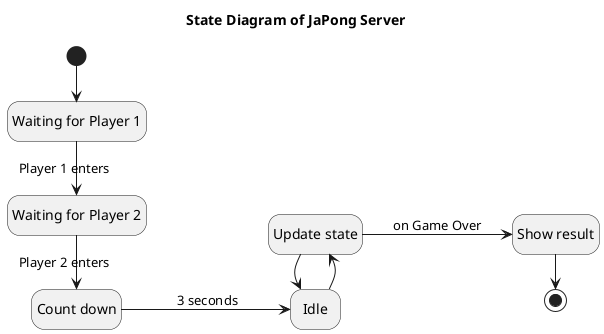 @startuml

left to right direction
hide empty description

title "State Diagram of JaPong Server"

state "Waiting for Player 1" as Wait1P
state "Waiting for Player 2" as Wait2P
state "Count down" as CountDown
state "Idle" as Idle
state "Update state" as UpdateState
state "Show result" as ShowResult

[*] -> Wait1P
Wait1P -> Wait2P: Player 1 enters
Wait2P -> CountDown: Player 2 enters
CountDown --> Idle: 3 seconds
Idle -> UpdateState
UpdateState -> Idle
UpdateState --> ShowResult: on Game Over
ShowResult -> [*]
@enduml